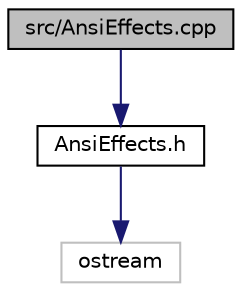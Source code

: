 digraph "src/AnsiEffects.cpp"
{
  edge [fontname="Helvetica",fontsize="10",labelfontname="Helvetica",labelfontsize="10"];
  node [fontname="Helvetica",fontsize="10",shape=record];
  Node0 [label="src/AnsiEffects.cpp",height=0.2,width=0.4,color="black", fillcolor="grey75", style="filled", fontcolor="black"];
  Node0 -> Node1 [color="midnightblue",fontsize="10",style="solid"];
  Node1 [label="AnsiEffects.h",height=0.2,width=0.4,color="black", fillcolor="white", style="filled",URL="$AnsiEffects_8h.html"];
  Node1 -> Node2 [color="midnightblue",fontsize="10",style="solid"];
  Node2 [label="ostream",height=0.2,width=0.4,color="grey75", fillcolor="white", style="filled"];
}
